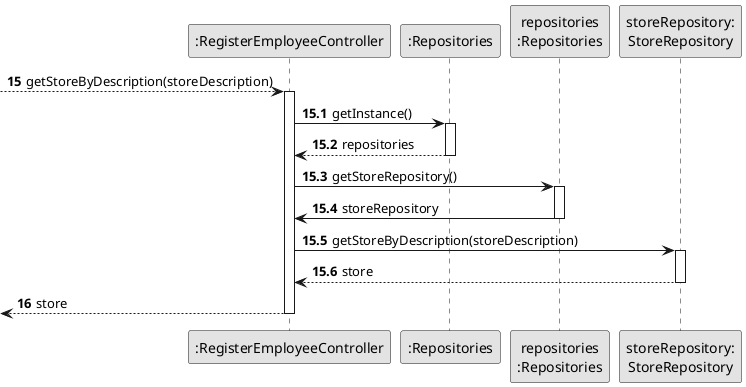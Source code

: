 @startuml
skinparam monochrome true
skinparam packageStyle rectangle
skinparam shadowing false

autonumber 15

'hide footbox
participant ":RegisterEmployeeController" as CTRL
participant ":Repositories" as RepositorySingleton
participant "repositories\n:Repositories" as PLAT
participant "storeRepository:\nStoreRepository" as STRR


     --> CTRL: getStoreByDescription(storeDescription)

    activate CTRL

    autonumber 15.1
        CTRL -> RepositorySingleton : getInstance()
        activate RepositorySingleton

            RepositorySingleton --> CTRL: repositories
        deactivate RepositorySingleton

        CTRL -> PLAT : getStoreRepository()
        activate PLAT

            PLAT -> CTRL : storeRepository
        deactivate PLAT

        CTRL -> STRR : getStoreByDescription(storeDescription)
        activate STRR

            STRR --> CTRL : store
        deactivate STRR


    autonumber 16

    <-- CTRL  : store

    deactivate CTRL


@enduml